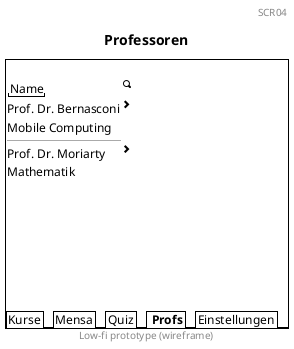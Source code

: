 @startsalt
title Professoren
header SCR04
footer Low-fi prototype (wireframe)
{+
{
    .
    "Name" | <&magnifying-glass>
    Prof. Dr. Bernasconi | <&chevron-right>
    Mobile Computing | .
    ----
    Prof. Dr. Moriarty | <&chevron-right>
    Mathematik | .
    .
    .
    .
    .
    .
    .
    .    
}
{/ Kurse | Mensa | Quiz | <b> Profs | Einstellungen }
}

@endsalt

